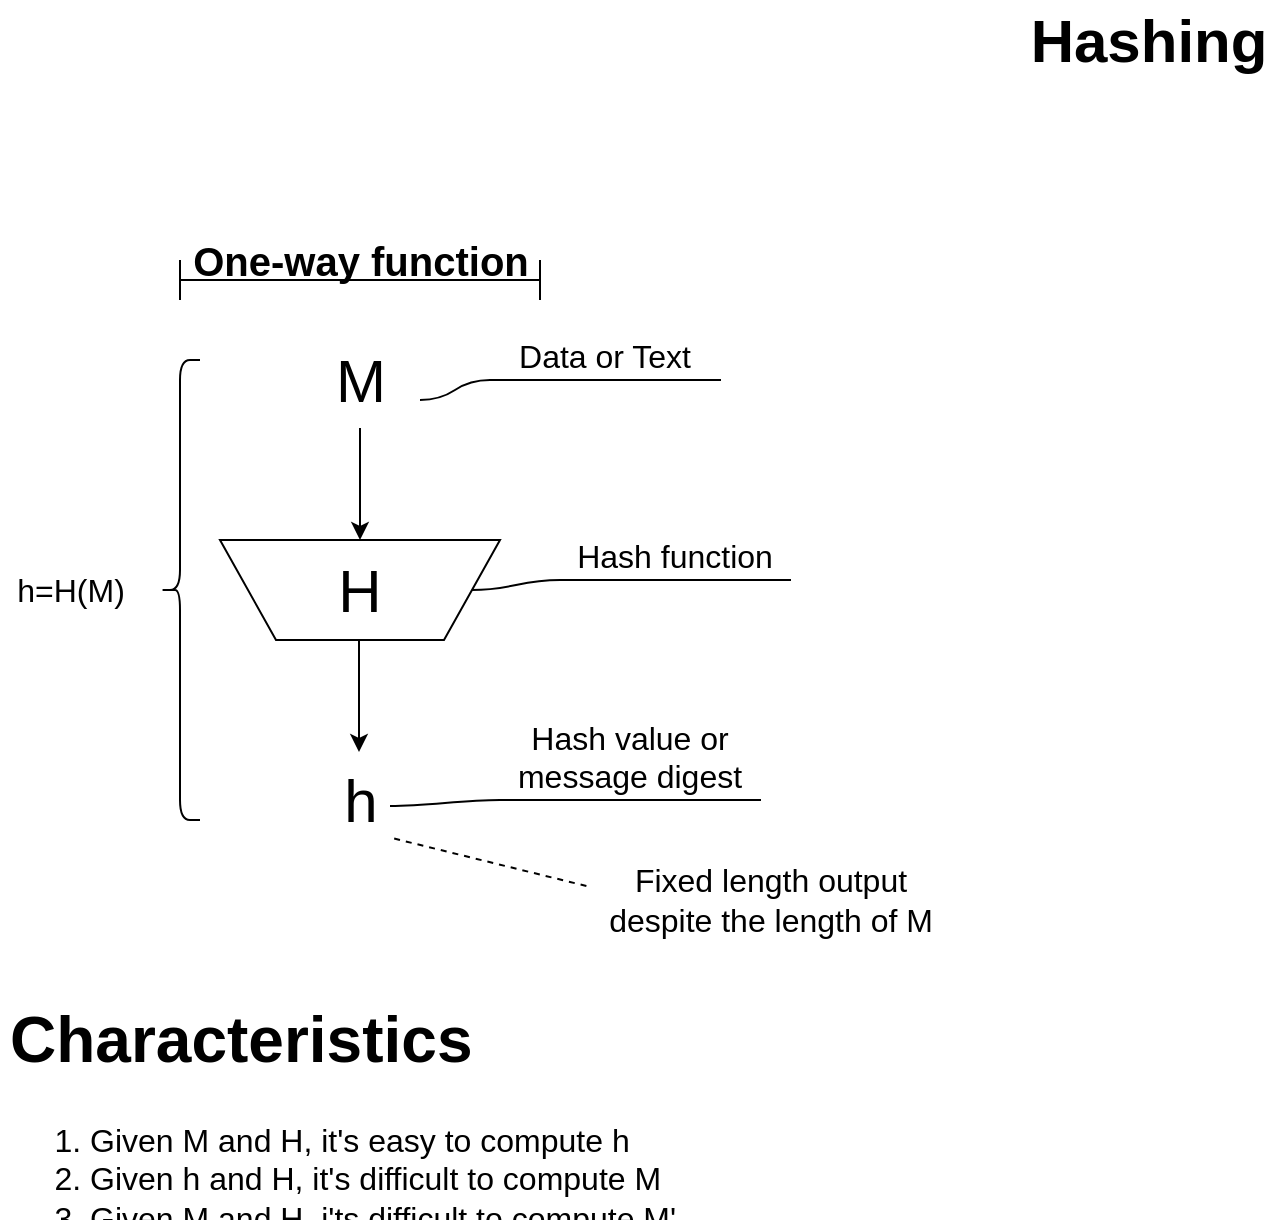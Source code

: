 <mxfile version="12.5.5" type="github">
  <diagram id="IJlwkW0IKvStU0IK6DOn" name="Page-1">
    <mxGraphModel dx="1422" dy="745" grid="1" gridSize="10" guides="1" tooltips="1" connect="1" arrows="1" fold="1" page="1" pageScale="1" pageWidth="1169" pageHeight="827" math="0" shadow="0">
      <root>
        <mxCell id="0"/>
        <mxCell id="1" parent="0"/>
        <mxCell id="t6SEZ7RhCC823az2yK95-1" value="Hashing" style="text;html=1;align=center;verticalAlign=middle;resizable=0;points=[];autosize=1;fontSize=30;fontStyle=1" vertex="1" parent="1">
          <mxGeometry x="519" y="20" width="130" height="40" as="geometry"/>
        </mxCell>
        <mxCell id="t6SEZ7RhCC823az2yK95-4" value="H" style="shape=trapezoid;perimeter=trapezoidPerimeter;whiteSpace=wrap;html=1;fontSize=30;verticalAlign=middle;direction=west;" vertex="1" parent="1">
          <mxGeometry x="120" y="290" width="140" height="50" as="geometry"/>
        </mxCell>
        <mxCell id="t6SEZ7RhCC823az2yK95-5" value="M" style="text;html=1;align=center;verticalAlign=middle;resizable=0;points=[];autosize=1;fontSize=30;" vertex="1" parent="1">
          <mxGeometry x="170" y="190" width="40" height="40" as="geometry"/>
        </mxCell>
        <mxCell id="t6SEZ7RhCC823az2yK95-6" value="" style="endArrow=classic;html=1;fontSize=30;entryX=0.5;entryY=1;entryDx=0;entryDy=0;" edge="1" parent="1" target="t6SEZ7RhCC823az2yK95-4">
          <mxGeometry width="50" height="50" relative="1" as="geometry">
            <mxPoint x="190" y="234" as="sourcePoint"/>
            <mxPoint x="170" y="360" as="targetPoint"/>
          </mxGeometry>
        </mxCell>
        <mxCell id="t6SEZ7RhCC823az2yK95-9" value="" style="endArrow=classic;html=1;fontSize=30;entryX=0.5;entryY=1;entryDx=0;entryDy=0;" edge="1" parent="1">
          <mxGeometry width="50" height="50" relative="1" as="geometry">
            <mxPoint x="189.5" y="340" as="sourcePoint"/>
            <mxPoint x="189.5" y="396" as="targetPoint"/>
          </mxGeometry>
        </mxCell>
        <mxCell id="t6SEZ7RhCC823az2yK95-10" value="h" style="text;html=1;align=center;verticalAlign=middle;resizable=0;points=[];autosize=1;fontSize=30;" vertex="1" parent="1">
          <mxGeometry x="175" y="400" width="30" height="40" as="geometry"/>
        </mxCell>
        <mxCell id="t6SEZ7RhCC823az2yK95-11" value="" style="endArrow=none;dashed=1;html=1;fontSize=30;entryX=1.033;entryY=0.975;entryDx=0;entryDy=0;entryPerimeter=0;exitX=-0.01;exitY=0.325;exitDx=0;exitDy=0;exitPerimeter=0;" edge="1" parent="1" source="t6SEZ7RhCC823az2yK95-13" target="t6SEZ7RhCC823az2yK95-10">
          <mxGeometry width="50" height="50" relative="1" as="geometry">
            <mxPoint x="120" y="510" as="sourcePoint"/>
            <mxPoint x="170" y="460" as="targetPoint"/>
          </mxGeometry>
        </mxCell>
        <mxCell id="t6SEZ7RhCC823az2yK95-13" value="Fixed length output &lt;br&gt;despite the length of M" style="text;html=1;align=center;verticalAlign=middle;resizable=0;points=[];autosize=1;fontSize=16;" vertex="1" parent="1">
          <mxGeometry x="305" y="450" width="180" height="40" as="geometry"/>
        </mxCell>
        <mxCell id="t6SEZ7RhCC823az2yK95-14" value="" style="shape=curlyBracket;whiteSpace=wrap;html=1;rounded=1;fontSize=16;" vertex="1" parent="1">
          <mxGeometry x="90" y="200" width="20" height="230" as="geometry"/>
        </mxCell>
        <mxCell id="t6SEZ7RhCC823az2yK95-15" value="h=H(M)" style="text;html=1;align=center;verticalAlign=middle;resizable=0;points=[];autosize=1;fontSize=16;" vertex="1" parent="1">
          <mxGeometry x="10" y="305" width="70" height="20" as="geometry"/>
        </mxCell>
        <mxCell id="t6SEZ7RhCC823az2yK95-18" value="Hash value or&lt;br&gt;message digest" style="whiteSpace=wrap;html=1;shape=partialRectangle;top=0;left=0;bottom=1;right=0;points=[[0,1],[1,1]];strokeColor=#000000;fillColor=none;align=center;verticalAlign=bottom;routingCenterY=0.5;snapToPoint=1;container=1;recursiveResize=0;autosize=1;treeFolding=1;treeMoving=1;fontSize=16;" vertex="1" parent="1">
          <mxGeometry x="260" y="380" width="130" height="40" as="geometry"/>
        </mxCell>
        <mxCell id="t6SEZ7RhCC823az2yK95-19" value="" style="edgeStyle=entityRelationEdgeStyle;startArrow=none;endArrow=none;segment=10;curved=1;fontSize=16;exitX=1;exitY=0.575;exitDx=0;exitDy=0;exitPerimeter=0;" edge="1" target="t6SEZ7RhCC823az2yK95-18" parent="1" source="t6SEZ7RhCC823az2yK95-10">
          <mxGeometry relative="1" as="geometry">
            <mxPoint x="-30" y="550" as="sourcePoint"/>
          </mxGeometry>
        </mxCell>
        <mxCell id="t6SEZ7RhCC823az2yK95-20" value="Hash function" style="whiteSpace=wrap;html=1;shape=partialRectangle;top=0;left=0;bottom=1;right=0;points=[[0,1],[1,1]];strokeColor=#000000;fillColor=none;align=center;verticalAlign=bottom;routingCenterY=0.5;snapToPoint=1;container=1;recursiveResize=0;autosize=1;treeFolding=1;treeMoving=1;fontSize=16;" vertex="1" parent="1">
          <mxGeometry x="290" y="290" width="115" height="20" as="geometry"/>
        </mxCell>
        <mxCell id="t6SEZ7RhCC823az2yK95-21" value="" style="edgeStyle=entityRelationEdgeStyle;startArrow=none;endArrow=none;segment=10;curved=1;fontSize=16;exitX=0;exitY=0.5;exitDx=0;exitDy=0;" edge="1" target="t6SEZ7RhCC823az2yK95-20" parent="1" source="t6SEZ7RhCC823az2yK95-4">
          <mxGeometry relative="1" as="geometry">
            <mxPoint x="-30" y="550" as="sourcePoint"/>
          </mxGeometry>
        </mxCell>
        <mxCell id="t6SEZ7RhCC823az2yK95-22" value="Data or Text" style="whiteSpace=wrap;html=1;shape=partialRectangle;top=0;left=0;bottom=1;right=0;points=[[0,1],[1,1]];strokeColor=#000000;fillColor=none;align=center;verticalAlign=bottom;routingCenterY=0.5;snapToPoint=1;container=1;recursiveResize=0;autosize=1;treeFolding=1;treeMoving=1;fontSize=16;" vertex="1" parent="1">
          <mxGeometry x="255" y="190" width="115" height="20" as="geometry"/>
        </mxCell>
        <mxCell id="t6SEZ7RhCC823az2yK95-23" value="" style="edgeStyle=entityRelationEdgeStyle;startArrow=none;endArrow=none;segment=10;curved=1;fontSize=16;exitX=1.25;exitY=0.75;exitDx=0;exitDy=0;exitPerimeter=0;" edge="1" target="t6SEZ7RhCC823az2yK95-22" parent="1" source="t6SEZ7RhCC823az2yK95-5">
          <mxGeometry relative="1" as="geometry">
            <mxPoint x="-30" y="550" as="sourcePoint"/>
          </mxGeometry>
        </mxCell>
        <mxCell id="t6SEZ7RhCC823az2yK95-25" value="&lt;h1&gt;Characteristics&lt;/h1&gt;&lt;p&gt;&lt;/p&gt;&lt;ol&gt;&lt;li&gt;Given M and H, it&#39;s easy to compute h&lt;/li&gt;&lt;li&gt;Given h and H, it&#39;s difficult to compute M&lt;/li&gt;&lt;li&gt;Given M and H, i&#39;ts difficult to compute M&#39;&lt;/li&gt;&lt;/ol&gt;&lt;p&gt;&lt;/p&gt;" style="text;html=1;strokeColor=none;fillColor=none;spacing=5;spacingTop=-20;whiteSpace=wrap;overflow=hidden;rounded=0;fontSize=16;" vertex="1" parent="1">
          <mxGeometry x="10" y="510" width="380" height="120" as="geometry"/>
        </mxCell>
        <mxCell id="t6SEZ7RhCC823az2yK95-26" value="" style="shape=crossbar;whiteSpace=wrap;html=1;rounded=1;fontSize=16;" vertex="1" parent="1">
          <mxGeometry x="100" y="150" width="180" height="20" as="geometry"/>
        </mxCell>
        <mxCell id="t6SEZ7RhCC823az2yK95-28" value="One-way function" style="text;html=1;align=center;verticalAlign=middle;resizable=0;points=[];autosize=1;fontSize=20;fontStyle=1" vertex="1" parent="1">
          <mxGeometry x="100" y="135" width="180" height="30" as="geometry"/>
        </mxCell>
      </root>
    </mxGraphModel>
  </diagram>
</mxfile>
